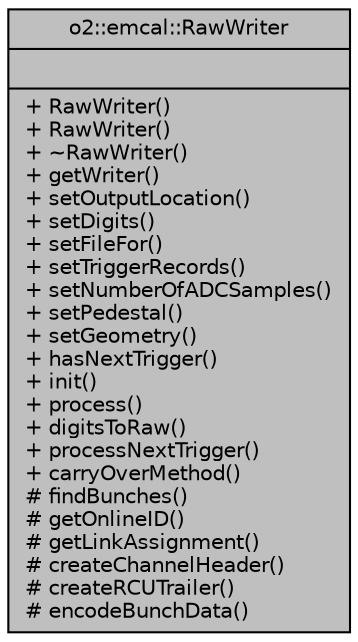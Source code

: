 digraph "o2::emcal::RawWriter"
{
 // INTERACTIVE_SVG=YES
  bgcolor="transparent";
  edge [fontname="Helvetica",fontsize="10",labelfontname="Helvetica",labelfontsize="10"];
  node [fontname="Helvetica",fontsize="10",shape=record];
  Node1 [label="{o2::emcal::RawWriter\n||+ RawWriter()\l+ RawWriter()\l+ ~RawWriter()\l+ getWriter()\l+ setOutputLocation()\l+ setDigits()\l+ setFileFor()\l+ setTriggerRecords()\l+ setNumberOfADCSamples()\l+ setPedestal()\l+ setGeometry()\l+ hasNextTrigger()\l+ init()\l+ process()\l+ digitsToRaw()\l+ processNextTrigger()\l+ carryOverMethod()\l# findBunches()\l# getOnlineID()\l# getLinkAssignment()\l# createChannelHeader()\l# createRCUTrailer()\l# encodeBunchData()\l}",height=0.2,width=0.4,color="black", fillcolor="grey75", style="filled", fontcolor="black"];
}
